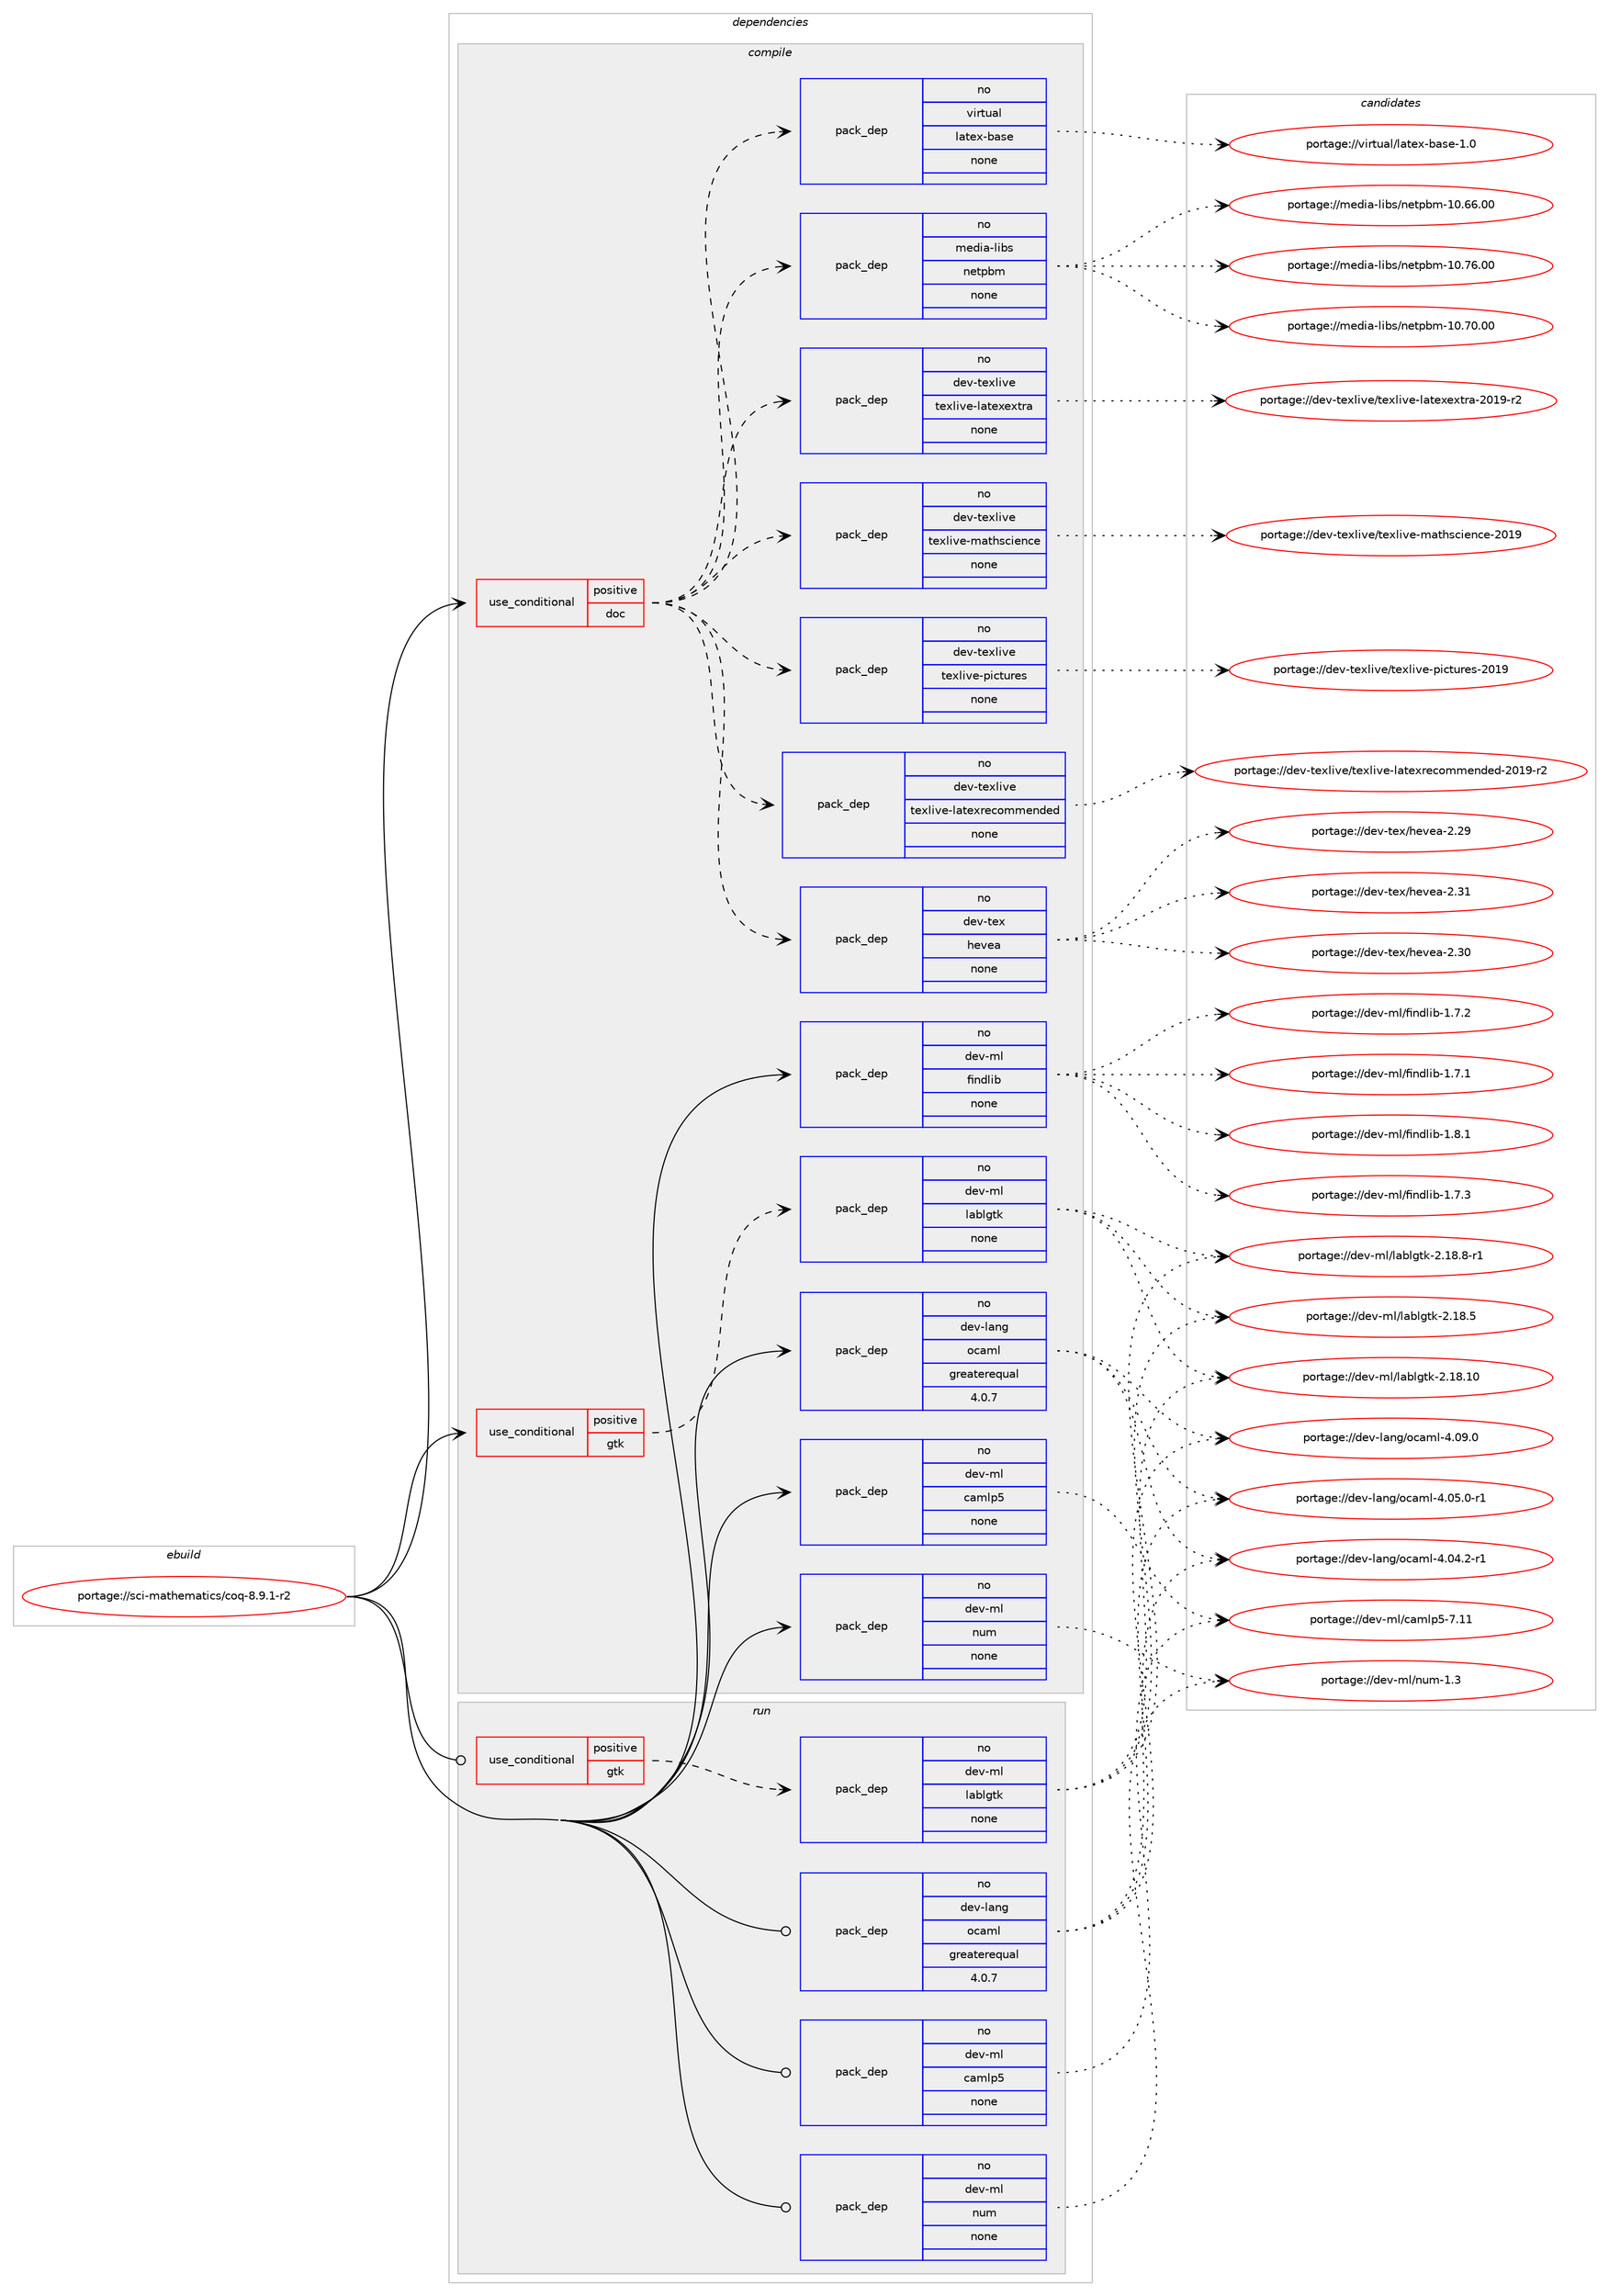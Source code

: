 digraph prolog {

# *************
# Graph options
# *************

newrank=true;
concentrate=true;
compound=true;
graph [rankdir=LR,fontname=Helvetica,fontsize=10,ranksep=1.5];#, ranksep=2.5, nodesep=0.2];
edge  [arrowhead=vee];
node  [fontname=Helvetica,fontsize=10];

# **********
# The ebuild
# **********

subgraph cluster_leftcol {
color=gray;
rank=same;
label=<<i>ebuild</i>>;
id [label="portage://sci-mathematics/coq-8.9.1-r2", color=red, width=4, href="../sci-mathematics/coq-8.9.1-r2.svg"];
}

# ****************
# The dependencies
# ****************

subgraph cluster_midcol {
color=gray;
label=<<i>dependencies</i>>;
subgraph cluster_compile {
fillcolor="#eeeeee";
style=filled;
label=<<i>compile</i>>;
subgraph cond2737 {
dependency16902 [label=<<TABLE BORDER="0" CELLBORDER="1" CELLSPACING="0" CELLPADDING="4"><TR><TD ROWSPAN="3" CELLPADDING="10">use_conditional</TD></TR><TR><TD>positive</TD></TR><TR><TD>doc</TD></TR></TABLE>>, shape=none, color=red];
subgraph pack13854 {
dependency16903 [label=<<TABLE BORDER="0" CELLBORDER="1" CELLSPACING="0" CELLPADDING="4" WIDTH="220"><TR><TD ROWSPAN="6" CELLPADDING="30">pack_dep</TD></TR><TR><TD WIDTH="110">no</TD></TR><TR><TD>media-libs</TD></TR><TR><TD>netpbm</TD></TR><TR><TD>none</TD></TR><TR><TD></TD></TR></TABLE>>, shape=none, color=blue];
}
dependency16902:e -> dependency16903:w [weight=20,style="dashed",arrowhead="vee"];
subgraph pack13855 {
dependency16904 [label=<<TABLE BORDER="0" CELLBORDER="1" CELLSPACING="0" CELLPADDING="4" WIDTH="220"><TR><TD ROWSPAN="6" CELLPADDING="30">pack_dep</TD></TR><TR><TD WIDTH="110">no</TD></TR><TR><TD>virtual</TD></TR><TR><TD>latex-base</TD></TR><TR><TD>none</TD></TR><TR><TD></TD></TR></TABLE>>, shape=none, color=blue];
}
dependency16902:e -> dependency16904:w [weight=20,style="dashed",arrowhead="vee"];
subgraph pack13856 {
dependency16905 [label=<<TABLE BORDER="0" CELLBORDER="1" CELLSPACING="0" CELLPADDING="4" WIDTH="220"><TR><TD ROWSPAN="6" CELLPADDING="30">pack_dep</TD></TR><TR><TD WIDTH="110">no</TD></TR><TR><TD>dev-tex</TD></TR><TR><TD>hevea</TD></TR><TR><TD>none</TD></TR><TR><TD></TD></TR></TABLE>>, shape=none, color=blue];
}
dependency16902:e -> dependency16905:w [weight=20,style="dashed",arrowhead="vee"];
subgraph pack13857 {
dependency16906 [label=<<TABLE BORDER="0" CELLBORDER="1" CELLSPACING="0" CELLPADDING="4" WIDTH="220"><TR><TD ROWSPAN="6" CELLPADDING="30">pack_dep</TD></TR><TR><TD WIDTH="110">no</TD></TR><TR><TD>dev-texlive</TD></TR><TR><TD>texlive-latexrecommended</TD></TR><TR><TD>none</TD></TR><TR><TD></TD></TR></TABLE>>, shape=none, color=blue];
}
dependency16902:e -> dependency16906:w [weight=20,style="dashed",arrowhead="vee"];
subgraph pack13858 {
dependency16907 [label=<<TABLE BORDER="0" CELLBORDER="1" CELLSPACING="0" CELLPADDING="4" WIDTH="220"><TR><TD ROWSPAN="6" CELLPADDING="30">pack_dep</TD></TR><TR><TD WIDTH="110">no</TD></TR><TR><TD>dev-texlive</TD></TR><TR><TD>texlive-pictures</TD></TR><TR><TD>none</TD></TR><TR><TD></TD></TR></TABLE>>, shape=none, color=blue];
}
dependency16902:e -> dependency16907:w [weight=20,style="dashed",arrowhead="vee"];
subgraph pack13859 {
dependency16908 [label=<<TABLE BORDER="0" CELLBORDER="1" CELLSPACING="0" CELLPADDING="4" WIDTH="220"><TR><TD ROWSPAN="6" CELLPADDING="30">pack_dep</TD></TR><TR><TD WIDTH="110">no</TD></TR><TR><TD>dev-texlive</TD></TR><TR><TD>texlive-mathscience</TD></TR><TR><TD>none</TD></TR><TR><TD></TD></TR></TABLE>>, shape=none, color=blue];
}
dependency16902:e -> dependency16908:w [weight=20,style="dashed",arrowhead="vee"];
subgraph pack13860 {
dependency16909 [label=<<TABLE BORDER="0" CELLBORDER="1" CELLSPACING="0" CELLPADDING="4" WIDTH="220"><TR><TD ROWSPAN="6" CELLPADDING="30">pack_dep</TD></TR><TR><TD WIDTH="110">no</TD></TR><TR><TD>dev-texlive</TD></TR><TR><TD>texlive-latexextra</TD></TR><TR><TD>none</TD></TR><TR><TD></TD></TR></TABLE>>, shape=none, color=blue];
}
dependency16902:e -> dependency16909:w [weight=20,style="dashed",arrowhead="vee"];
}
id:e -> dependency16902:w [weight=20,style="solid",arrowhead="vee"];
subgraph cond2738 {
dependency16910 [label=<<TABLE BORDER="0" CELLBORDER="1" CELLSPACING="0" CELLPADDING="4"><TR><TD ROWSPAN="3" CELLPADDING="10">use_conditional</TD></TR><TR><TD>positive</TD></TR><TR><TD>gtk</TD></TR></TABLE>>, shape=none, color=red];
subgraph pack13861 {
dependency16911 [label=<<TABLE BORDER="0" CELLBORDER="1" CELLSPACING="0" CELLPADDING="4" WIDTH="220"><TR><TD ROWSPAN="6" CELLPADDING="30">pack_dep</TD></TR><TR><TD WIDTH="110">no</TD></TR><TR><TD>dev-ml</TD></TR><TR><TD>lablgtk</TD></TR><TR><TD>none</TD></TR><TR><TD></TD></TR></TABLE>>, shape=none, color=blue];
}
dependency16910:e -> dependency16911:w [weight=20,style="dashed",arrowhead="vee"];
}
id:e -> dependency16910:w [weight=20,style="solid",arrowhead="vee"];
subgraph pack13862 {
dependency16912 [label=<<TABLE BORDER="0" CELLBORDER="1" CELLSPACING="0" CELLPADDING="4" WIDTH="220"><TR><TD ROWSPAN="6" CELLPADDING="30">pack_dep</TD></TR><TR><TD WIDTH="110">no</TD></TR><TR><TD>dev-lang</TD></TR><TR><TD>ocaml</TD></TR><TR><TD>greaterequal</TD></TR><TR><TD>4.0.7</TD></TR></TABLE>>, shape=none, color=blue];
}
id:e -> dependency16912:w [weight=20,style="solid",arrowhead="vee"];
subgraph pack13863 {
dependency16913 [label=<<TABLE BORDER="0" CELLBORDER="1" CELLSPACING="0" CELLPADDING="4" WIDTH="220"><TR><TD ROWSPAN="6" CELLPADDING="30">pack_dep</TD></TR><TR><TD WIDTH="110">no</TD></TR><TR><TD>dev-ml</TD></TR><TR><TD>camlp5</TD></TR><TR><TD>none</TD></TR><TR><TD></TD></TR></TABLE>>, shape=none, color=blue];
}
id:e -> dependency16913:w [weight=20,style="solid",arrowhead="vee"];
subgraph pack13864 {
dependency16914 [label=<<TABLE BORDER="0" CELLBORDER="1" CELLSPACING="0" CELLPADDING="4" WIDTH="220"><TR><TD ROWSPAN="6" CELLPADDING="30">pack_dep</TD></TR><TR><TD WIDTH="110">no</TD></TR><TR><TD>dev-ml</TD></TR><TR><TD>findlib</TD></TR><TR><TD>none</TD></TR><TR><TD></TD></TR></TABLE>>, shape=none, color=blue];
}
id:e -> dependency16914:w [weight=20,style="solid",arrowhead="vee"];
subgraph pack13865 {
dependency16915 [label=<<TABLE BORDER="0" CELLBORDER="1" CELLSPACING="0" CELLPADDING="4" WIDTH="220"><TR><TD ROWSPAN="6" CELLPADDING="30">pack_dep</TD></TR><TR><TD WIDTH="110">no</TD></TR><TR><TD>dev-ml</TD></TR><TR><TD>num</TD></TR><TR><TD>none</TD></TR><TR><TD></TD></TR></TABLE>>, shape=none, color=blue];
}
id:e -> dependency16915:w [weight=20,style="solid",arrowhead="vee"];
}
subgraph cluster_compileandrun {
fillcolor="#eeeeee";
style=filled;
label=<<i>compile and run</i>>;
}
subgraph cluster_run {
fillcolor="#eeeeee";
style=filled;
label=<<i>run</i>>;
subgraph cond2739 {
dependency16916 [label=<<TABLE BORDER="0" CELLBORDER="1" CELLSPACING="0" CELLPADDING="4"><TR><TD ROWSPAN="3" CELLPADDING="10">use_conditional</TD></TR><TR><TD>positive</TD></TR><TR><TD>gtk</TD></TR></TABLE>>, shape=none, color=red];
subgraph pack13866 {
dependency16917 [label=<<TABLE BORDER="0" CELLBORDER="1" CELLSPACING="0" CELLPADDING="4" WIDTH="220"><TR><TD ROWSPAN="6" CELLPADDING="30">pack_dep</TD></TR><TR><TD WIDTH="110">no</TD></TR><TR><TD>dev-ml</TD></TR><TR><TD>lablgtk</TD></TR><TR><TD>none</TD></TR><TR><TD></TD></TR></TABLE>>, shape=none, color=blue];
}
dependency16916:e -> dependency16917:w [weight=20,style="dashed",arrowhead="vee"];
}
id:e -> dependency16916:w [weight=20,style="solid",arrowhead="odot"];
subgraph pack13867 {
dependency16918 [label=<<TABLE BORDER="0" CELLBORDER="1" CELLSPACING="0" CELLPADDING="4" WIDTH="220"><TR><TD ROWSPAN="6" CELLPADDING="30">pack_dep</TD></TR><TR><TD WIDTH="110">no</TD></TR><TR><TD>dev-lang</TD></TR><TR><TD>ocaml</TD></TR><TR><TD>greaterequal</TD></TR><TR><TD>4.0.7</TD></TR></TABLE>>, shape=none, color=blue];
}
id:e -> dependency16918:w [weight=20,style="solid",arrowhead="odot"];
subgraph pack13868 {
dependency16919 [label=<<TABLE BORDER="0" CELLBORDER="1" CELLSPACING="0" CELLPADDING="4" WIDTH="220"><TR><TD ROWSPAN="6" CELLPADDING="30">pack_dep</TD></TR><TR><TD WIDTH="110">no</TD></TR><TR><TD>dev-ml</TD></TR><TR><TD>camlp5</TD></TR><TR><TD>none</TD></TR><TR><TD></TD></TR></TABLE>>, shape=none, color=blue];
}
id:e -> dependency16919:w [weight=20,style="solid",arrowhead="odot"];
subgraph pack13869 {
dependency16920 [label=<<TABLE BORDER="0" CELLBORDER="1" CELLSPACING="0" CELLPADDING="4" WIDTH="220"><TR><TD ROWSPAN="6" CELLPADDING="30">pack_dep</TD></TR><TR><TD WIDTH="110">no</TD></TR><TR><TD>dev-ml</TD></TR><TR><TD>num</TD></TR><TR><TD>none</TD></TR><TR><TD></TD></TR></TABLE>>, shape=none, color=blue];
}
id:e -> dependency16920:w [weight=20,style="solid",arrowhead="odot"];
}
}

# **************
# The candidates
# **************

subgraph cluster_choices {
rank=same;
color=gray;
label=<<i>candidates</i>>;

subgraph choice13854 {
color=black;
nodesep=1;
choice1091011001059745108105981154711010111611298109454948465554464848 [label="portage://media-libs/netpbm-10.76.00", color=red, width=4,href="../media-libs/netpbm-10.76.00.svg"];
choice1091011001059745108105981154711010111611298109454948465548464848 [label="portage://media-libs/netpbm-10.70.00", color=red, width=4,href="../media-libs/netpbm-10.70.00.svg"];
choice1091011001059745108105981154711010111611298109454948465454464848 [label="portage://media-libs/netpbm-10.66.00", color=red, width=4,href="../media-libs/netpbm-10.66.00.svg"];
dependency16903:e -> choice1091011001059745108105981154711010111611298109454948465554464848:w [style=dotted,weight="100"];
dependency16903:e -> choice1091011001059745108105981154711010111611298109454948465548464848:w [style=dotted,weight="100"];
dependency16903:e -> choice1091011001059745108105981154711010111611298109454948465454464848:w [style=dotted,weight="100"];
}
subgraph choice13855 {
color=black;
nodesep=1;
choice11810511411611797108471089711610112045989711510145494648 [label="portage://virtual/latex-base-1.0", color=red, width=4,href="../virtual/latex-base-1.0.svg"];
dependency16904:e -> choice11810511411611797108471089711610112045989711510145494648:w [style=dotted,weight="100"];
}
subgraph choice13856 {
color=black;
nodesep=1;
choice1001011184511610112047104101118101974550465149 [label="portage://dev-tex/hevea-2.31", color=red, width=4,href="../dev-tex/hevea-2.31.svg"];
choice1001011184511610112047104101118101974550465148 [label="portage://dev-tex/hevea-2.30", color=red, width=4,href="../dev-tex/hevea-2.30.svg"];
choice1001011184511610112047104101118101974550465057 [label="portage://dev-tex/hevea-2.29", color=red, width=4,href="../dev-tex/hevea-2.29.svg"];
dependency16905:e -> choice1001011184511610112047104101118101974550465149:w [style=dotted,weight="100"];
dependency16905:e -> choice1001011184511610112047104101118101974550465148:w [style=dotted,weight="100"];
dependency16905:e -> choice1001011184511610112047104101118101974550465057:w [style=dotted,weight="100"];
}
subgraph choice13857 {
color=black;
nodesep=1;
choice100101118451161011201081051181014711610112010810511810145108971161011201141019911110910910111010010110045504849574511450 [label="portage://dev-texlive/texlive-latexrecommended-2019-r2", color=red, width=4,href="../dev-texlive/texlive-latexrecommended-2019-r2.svg"];
dependency16906:e -> choice100101118451161011201081051181014711610112010810511810145108971161011201141019911110910910111010010110045504849574511450:w [style=dotted,weight="100"];
}
subgraph choice13858 {
color=black;
nodesep=1;
choice100101118451161011201081051181014711610112010810511810145112105991161171141011154550484957 [label="portage://dev-texlive/texlive-pictures-2019", color=red, width=4,href="../dev-texlive/texlive-pictures-2019.svg"];
dependency16907:e -> choice100101118451161011201081051181014711610112010810511810145112105991161171141011154550484957:w [style=dotted,weight="100"];
}
subgraph choice13859 {
color=black;
nodesep=1;
choice1001011184511610112010810511810147116101120108105118101451099711610411599105101110991014550484957 [label="portage://dev-texlive/texlive-mathscience-2019", color=red, width=4,href="../dev-texlive/texlive-mathscience-2019.svg"];
dependency16908:e -> choice1001011184511610112010810511810147116101120108105118101451099711610411599105101110991014550484957:w [style=dotted,weight="100"];
}
subgraph choice13860 {
color=black;
nodesep=1;
choice100101118451161011201081051181014711610112010810511810145108971161011201011201161149745504849574511450 [label="portage://dev-texlive/texlive-latexextra-2019-r2", color=red, width=4,href="../dev-texlive/texlive-latexextra-2019-r2.svg"];
dependency16909:e -> choice100101118451161011201081051181014711610112010810511810145108971161011201011201161149745504849574511450:w [style=dotted,weight="100"];
}
subgraph choice13861 {
color=black;
nodesep=1;
choice10010111845109108471089798108103116107455046495646564511449 [label="portage://dev-ml/lablgtk-2.18.8-r1", color=red, width=4,href="../dev-ml/lablgtk-2.18.8-r1.svg"];
choice1001011184510910847108979810810311610745504649564653 [label="portage://dev-ml/lablgtk-2.18.5", color=red, width=4,href="../dev-ml/lablgtk-2.18.5.svg"];
choice100101118451091084710897981081031161074550464956464948 [label="portage://dev-ml/lablgtk-2.18.10", color=red, width=4,href="../dev-ml/lablgtk-2.18.10.svg"];
dependency16911:e -> choice10010111845109108471089798108103116107455046495646564511449:w [style=dotted,weight="100"];
dependency16911:e -> choice1001011184510910847108979810810311610745504649564653:w [style=dotted,weight="100"];
dependency16911:e -> choice100101118451091084710897981081031161074550464956464948:w [style=dotted,weight="100"];
}
subgraph choice13862 {
color=black;
nodesep=1;
choice100101118451089711010347111999710910845524648574648 [label="portage://dev-lang/ocaml-4.09.0", color=red, width=4,href="../dev-lang/ocaml-4.09.0.svg"];
choice1001011184510897110103471119997109108455246485346484511449 [label="portage://dev-lang/ocaml-4.05.0-r1", color=red, width=4,href="../dev-lang/ocaml-4.05.0-r1.svg"];
choice1001011184510897110103471119997109108455246485246504511449 [label="portage://dev-lang/ocaml-4.04.2-r1", color=red, width=4,href="../dev-lang/ocaml-4.04.2-r1.svg"];
dependency16912:e -> choice100101118451089711010347111999710910845524648574648:w [style=dotted,weight="100"];
dependency16912:e -> choice1001011184510897110103471119997109108455246485346484511449:w [style=dotted,weight="100"];
dependency16912:e -> choice1001011184510897110103471119997109108455246485246504511449:w [style=dotted,weight="100"];
}
subgraph choice13863 {
color=black;
nodesep=1;
choice10010111845109108479997109108112534555464949 [label="portage://dev-ml/camlp5-7.11", color=red, width=4,href="../dev-ml/camlp5-7.11.svg"];
dependency16913:e -> choice10010111845109108479997109108112534555464949:w [style=dotted,weight="100"];
}
subgraph choice13864 {
color=black;
nodesep=1;
choice100101118451091084710210511010010810598454946564649 [label="portage://dev-ml/findlib-1.8.1", color=red, width=4,href="../dev-ml/findlib-1.8.1.svg"];
choice100101118451091084710210511010010810598454946554651 [label="portage://dev-ml/findlib-1.7.3", color=red, width=4,href="../dev-ml/findlib-1.7.3.svg"];
choice100101118451091084710210511010010810598454946554650 [label="portage://dev-ml/findlib-1.7.2", color=red, width=4,href="../dev-ml/findlib-1.7.2.svg"];
choice100101118451091084710210511010010810598454946554649 [label="portage://dev-ml/findlib-1.7.1", color=red, width=4,href="../dev-ml/findlib-1.7.1.svg"];
dependency16914:e -> choice100101118451091084710210511010010810598454946564649:w [style=dotted,weight="100"];
dependency16914:e -> choice100101118451091084710210511010010810598454946554651:w [style=dotted,weight="100"];
dependency16914:e -> choice100101118451091084710210511010010810598454946554650:w [style=dotted,weight="100"];
dependency16914:e -> choice100101118451091084710210511010010810598454946554649:w [style=dotted,weight="100"];
}
subgraph choice13865 {
color=black;
nodesep=1;
choice100101118451091084711011710945494651 [label="portage://dev-ml/num-1.3", color=red, width=4,href="../dev-ml/num-1.3.svg"];
dependency16915:e -> choice100101118451091084711011710945494651:w [style=dotted,weight="100"];
}
subgraph choice13866 {
color=black;
nodesep=1;
choice10010111845109108471089798108103116107455046495646564511449 [label="portage://dev-ml/lablgtk-2.18.8-r1", color=red, width=4,href="../dev-ml/lablgtk-2.18.8-r1.svg"];
choice1001011184510910847108979810810311610745504649564653 [label="portage://dev-ml/lablgtk-2.18.5", color=red, width=4,href="../dev-ml/lablgtk-2.18.5.svg"];
choice100101118451091084710897981081031161074550464956464948 [label="portage://dev-ml/lablgtk-2.18.10", color=red, width=4,href="../dev-ml/lablgtk-2.18.10.svg"];
dependency16917:e -> choice10010111845109108471089798108103116107455046495646564511449:w [style=dotted,weight="100"];
dependency16917:e -> choice1001011184510910847108979810810311610745504649564653:w [style=dotted,weight="100"];
dependency16917:e -> choice100101118451091084710897981081031161074550464956464948:w [style=dotted,weight="100"];
}
subgraph choice13867 {
color=black;
nodesep=1;
choice100101118451089711010347111999710910845524648574648 [label="portage://dev-lang/ocaml-4.09.0", color=red, width=4,href="../dev-lang/ocaml-4.09.0.svg"];
choice1001011184510897110103471119997109108455246485346484511449 [label="portage://dev-lang/ocaml-4.05.0-r1", color=red, width=4,href="../dev-lang/ocaml-4.05.0-r1.svg"];
choice1001011184510897110103471119997109108455246485246504511449 [label="portage://dev-lang/ocaml-4.04.2-r1", color=red, width=4,href="../dev-lang/ocaml-4.04.2-r1.svg"];
dependency16918:e -> choice100101118451089711010347111999710910845524648574648:w [style=dotted,weight="100"];
dependency16918:e -> choice1001011184510897110103471119997109108455246485346484511449:w [style=dotted,weight="100"];
dependency16918:e -> choice1001011184510897110103471119997109108455246485246504511449:w [style=dotted,weight="100"];
}
subgraph choice13868 {
color=black;
nodesep=1;
choice10010111845109108479997109108112534555464949 [label="portage://dev-ml/camlp5-7.11", color=red, width=4,href="../dev-ml/camlp5-7.11.svg"];
dependency16919:e -> choice10010111845109108479997109108112534555464949:w [style=dotted,weight="100"];
}
subgraph choice13869 {
color=black;
nodesep=1;
choice100101118451091084711011710945494651 [label="portage://dev-ml/num-1.3", color=red, width=4,href="../dev-ml/num-1.3.svg"];
dependency16920:e -> choice100101118451091084711011710945494651:w [style=dotted,weight="100"];
}
}

}
